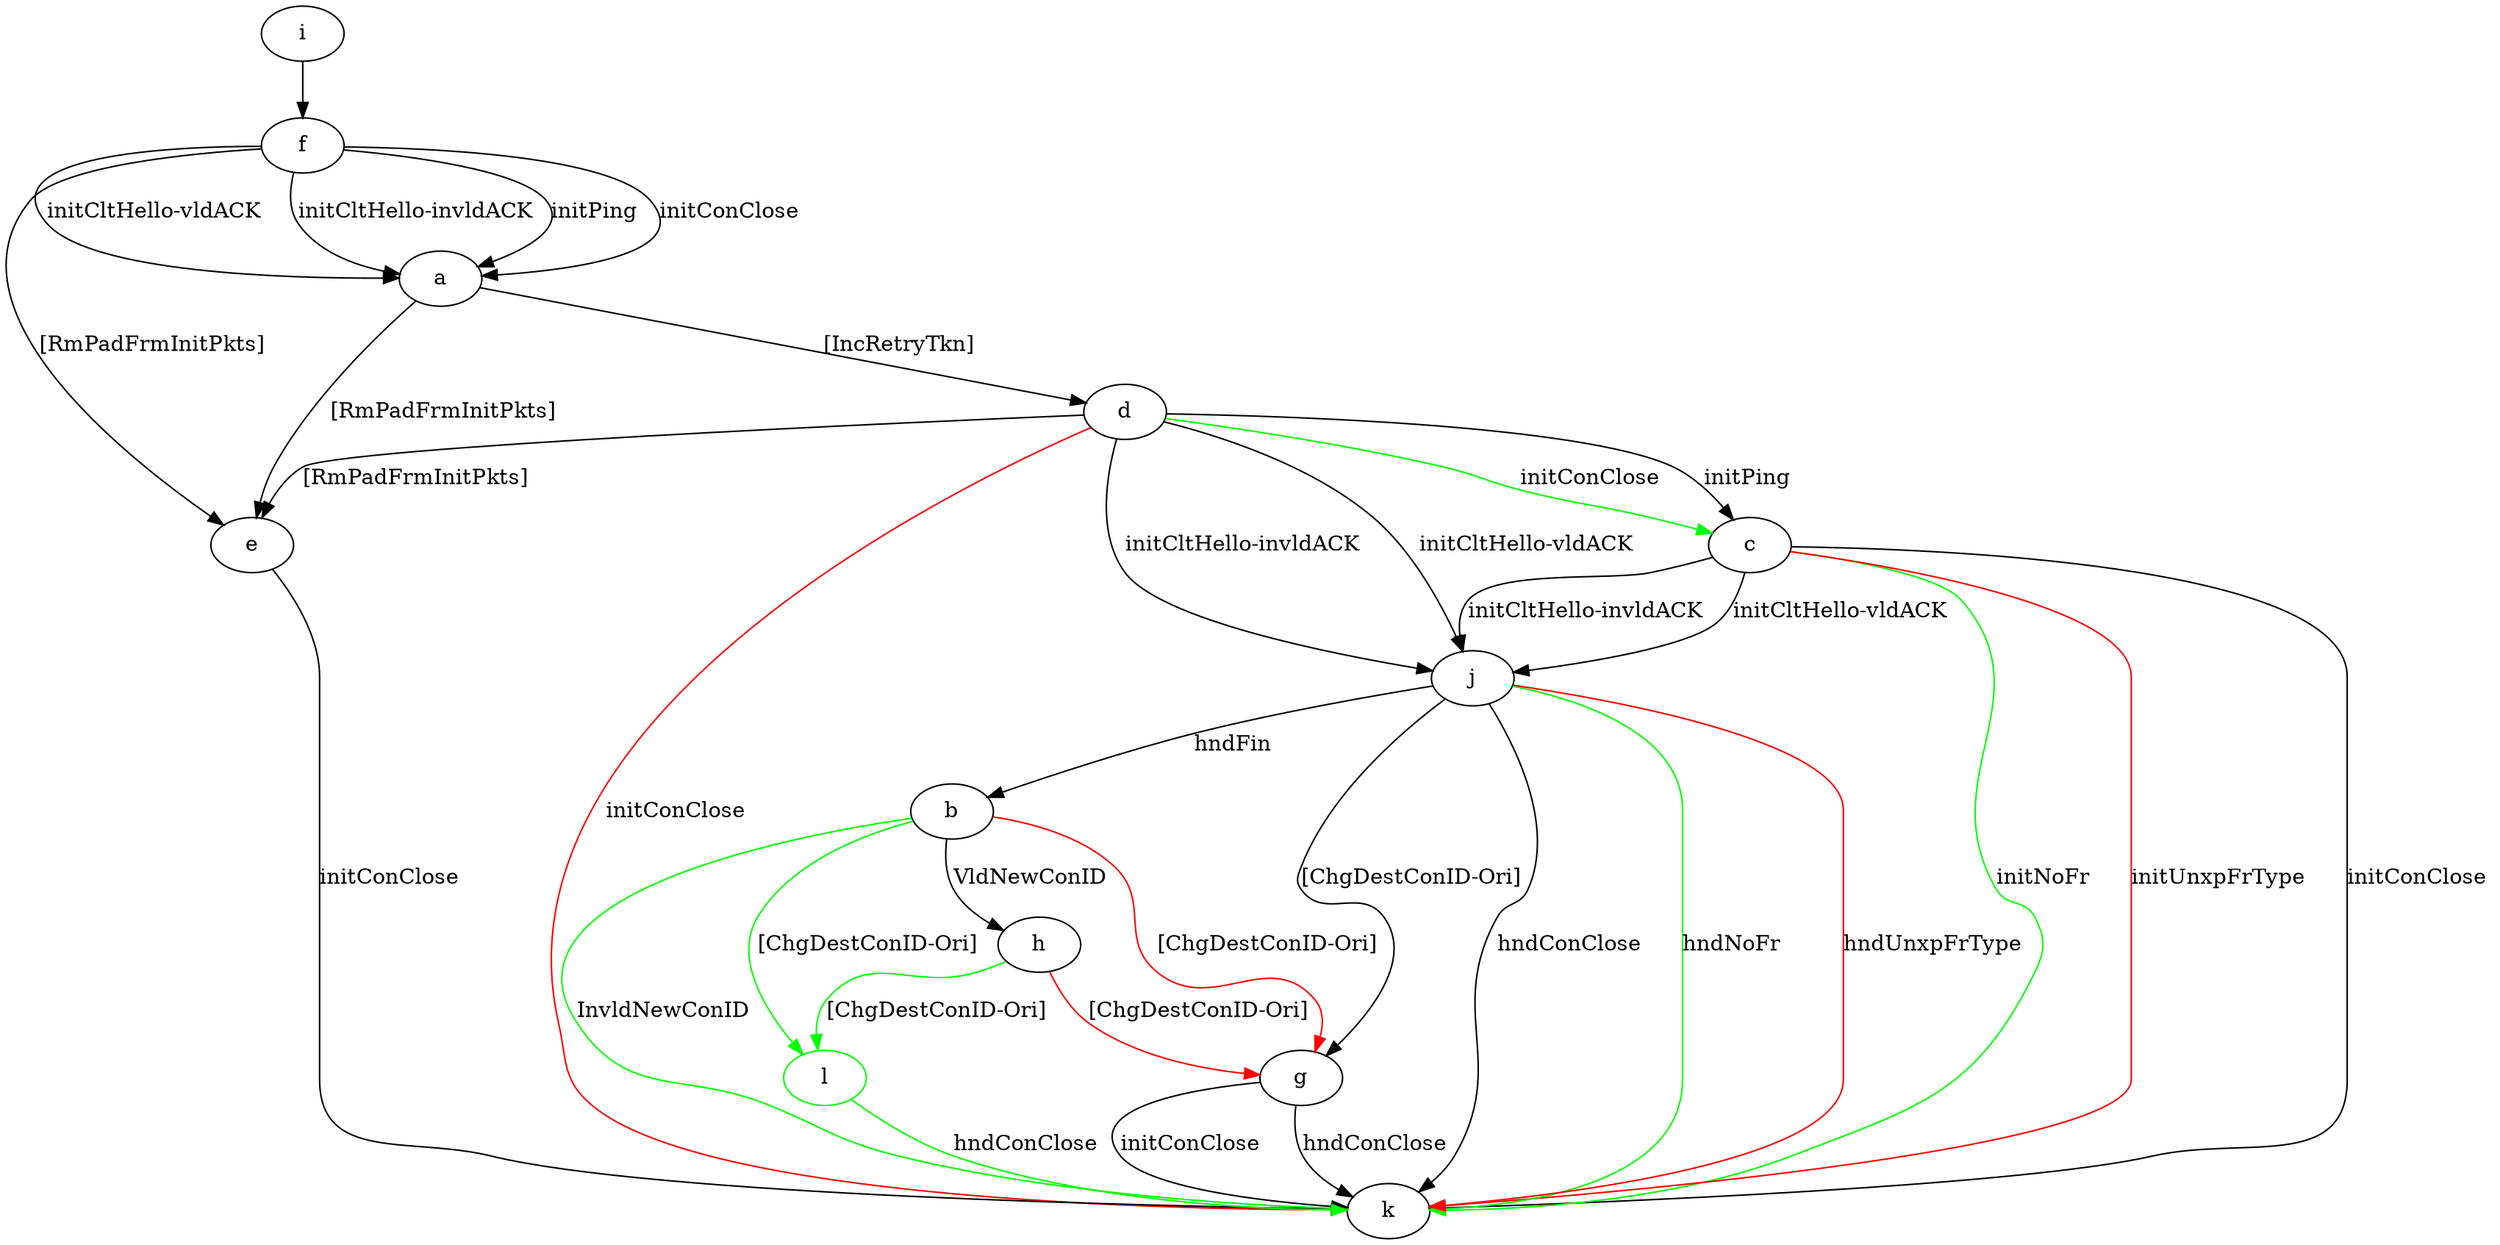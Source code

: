 digraph "" {
	a -> d	[key=0,
		label="[IncRetryTkn] "];
	a -> e	[key=0,
		label="[RmPadFrmInitPkts] "];
	b -> g	[key=0,
		color=red,
		label="[ChgDestConID-Ori] "];
	b -> h	[key=0,
		label="VldNewConID "];
	b -> k	[key=0,
		color=green,
		label="InvldNewConID "];
	l	[color=green];
	b -> l	[key=0,
		color=green,
		label="[ChgDestConID-Ori] "];
	c -> j	[key=0,
		label="initCltHello-vldACK "];
	c -> j	[key=1,
		label="initCltHello-invldACK "];
	c -> k	[key=0,
		label="initConClose "];
	c -> k	[key=1,
		color=green,
		label="initNoFr "];
	c -> k	[key=2,
		color=red,
		label="initUnxpFrType "];
	d -> c	[key=0,
		label="initPing "];
	d -> c	[key=1,
		color=green,
		label="initConClose "];
	d -> e	[key=0,
		label="[RmPadFrmInitPkts] "];
	d -> j	[key=0,
		label="initCltHello-vldACK "];
	d -> j	[key=1,
		label="initCltHello-invldACK "];
	d -> k	[key=0,
		color=red,
		label="initConClose "];
	e -> k	[key=0,
		label="initConClose "];
	f -> a	[key=0,
		label="initPing "];
	f -> a	[key=1,
		label="initConClose "];
	f -> a	[key=2,
		label="initCltHello-vldACK "];
	f -> a	[key=3,
		label="initCltHello-invldACK "];
	f -> e	[key=0,
		label="[RmPadFrmInitPkts] "];
	g -> k	[key=0,
		label="initConClose "];
	g -> k	[key=1,
		label="hndConClose "];
	h -> g	[key=0,
		color=red,
		label="[ChgDestConID-Ori] "];
	h -> l	[key=0,
		color=green,
		label="[ChgDestConID-Ori] "];
	i -> f	[key=0];
	j -> b	[key=0,
		label="hndFin "];
	j -> g	[key=0,
		label="[ChgDestConID-Ori] "];
	j -> k	[key=0,
		label="hndConClose "];
	j -> k	[key=1,
		color=green,
		label="hndNoFr "];
	j -> k	[key=2,
		color=red,
		label="hndUnxpFrType "];
	l -> k	[key=0,
		color=green,
		label="hndConClose "];
}
